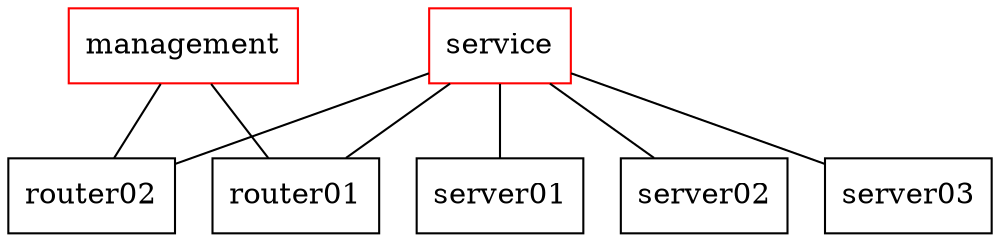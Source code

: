graph topology {

# units
node [shape=rect color=black rank=max ]

router01 ;
router02 ;
server01 ; 
server02 ; 
server03 

# networks
node [shape=box color=red rank=min]

management -- { router01 router02 }
service    -- { router01 router02 server01 server02 server03 }

}
